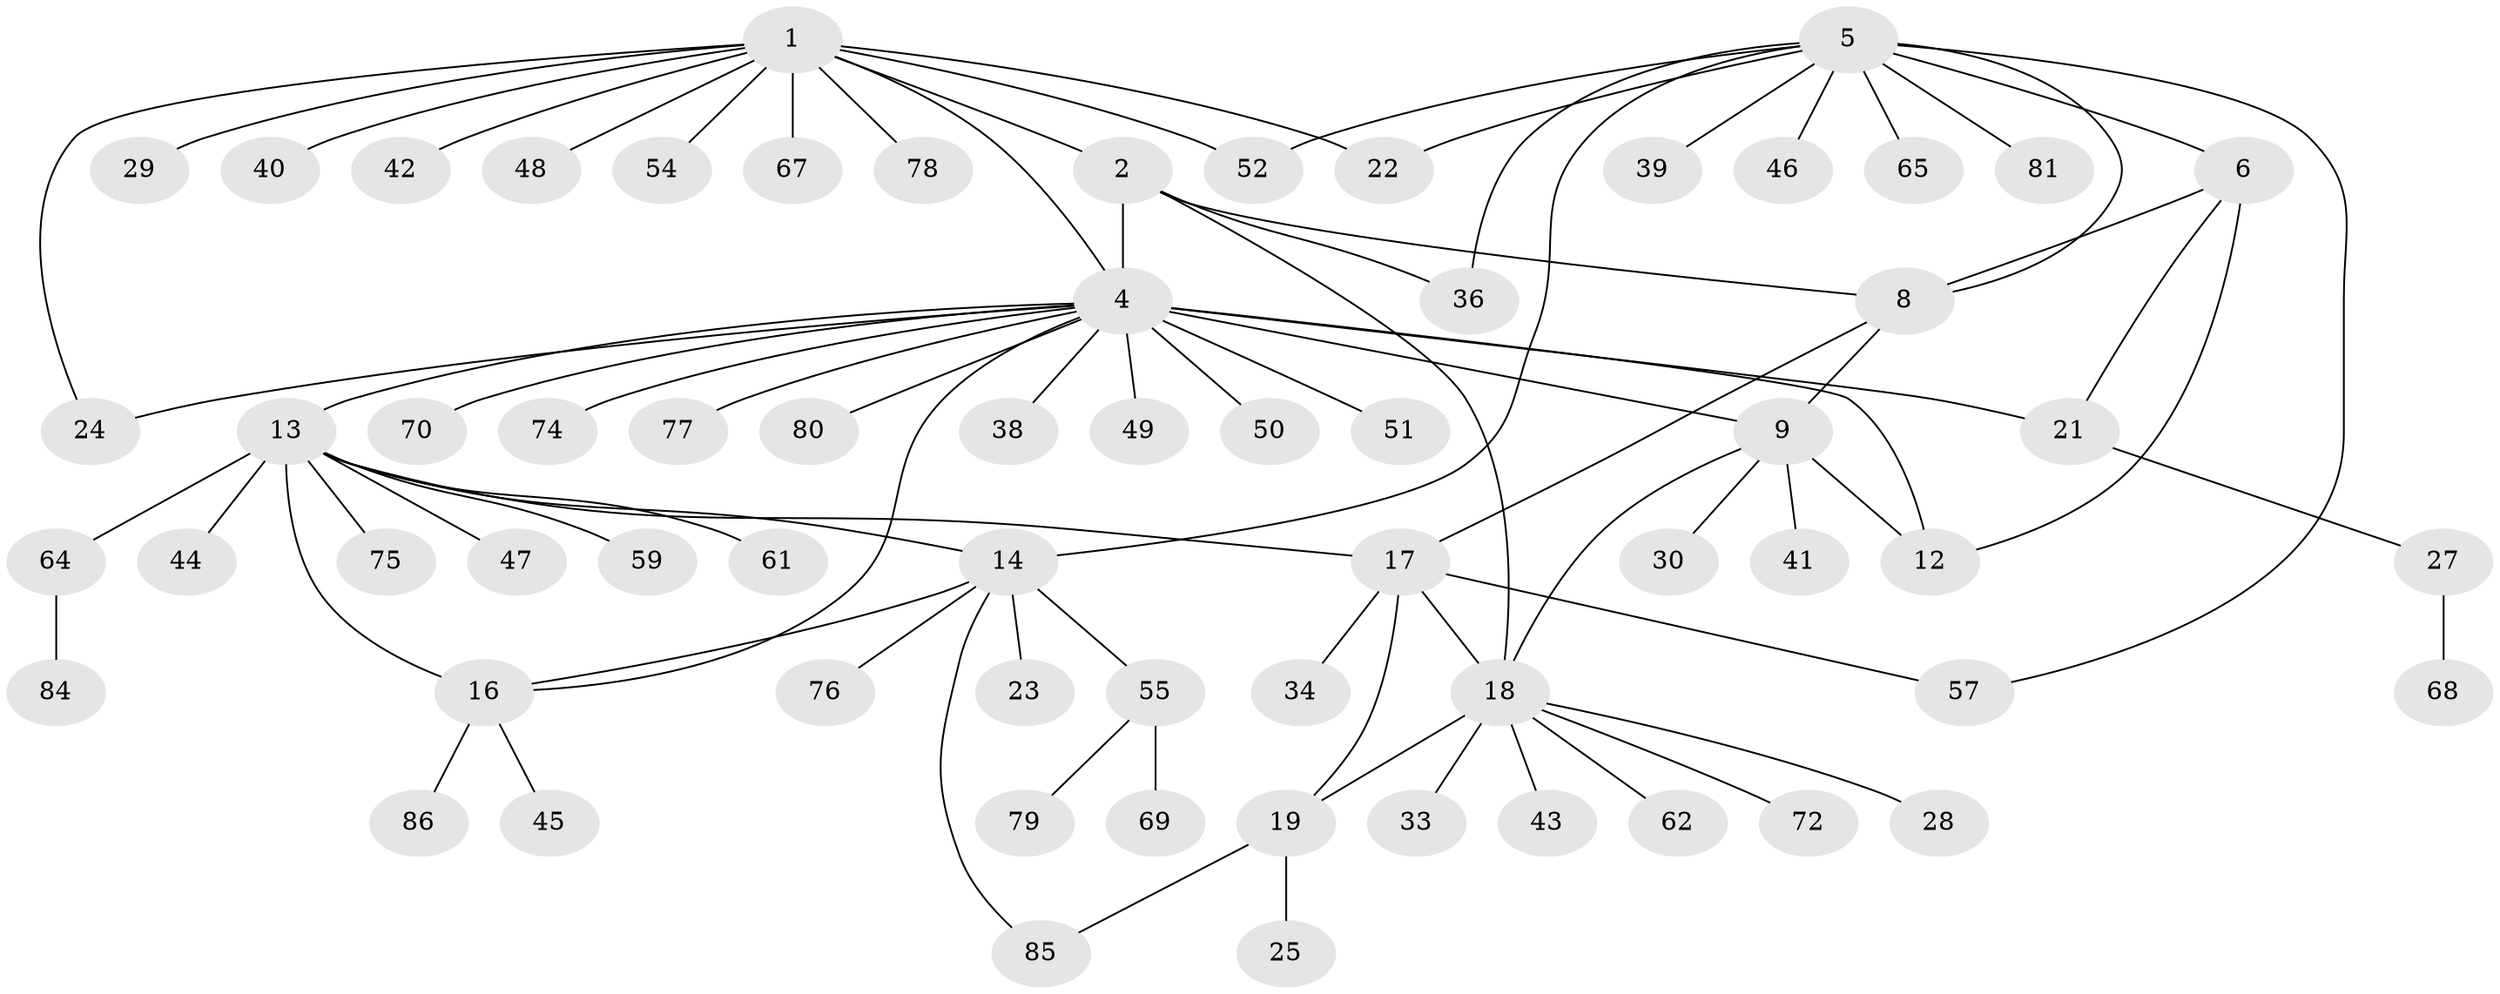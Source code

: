 // original degree distribution, {14: 0.023255813953488372, 3: 0.03488372093023256, 6: 0.046511627906976744, 7: 0.05813953488372093, 13: 0.011627906976744186, 5: 0.023255813953488372, 4: 0.03488372093023256, 9: 0.011627906976744186, 8: 0.011627906976744186, 2: 0.20930232558139536, 1: 0.5348837209302325}
// Generated by graph-tools (version 1.1) at 2025/11/02/27/25 16:11:30]
// undirected, 65 vertices, 83 edges
graph export_dot {
graph [start="1"]
  node [color=gray90,style=filled];
  1 [super="+60"];
  2 [super="+3"];
  4 [super="+10"];
  5 [super="+35"];
  6 [super="+7"];
  8 [super="+63"];
  9 [super="+11"];
  12;
  13 [super="+15"];
  14 [super="+26"];
  16 [super="+32"];
  17 [super="+37"];
  18 [super="+20"];
  19 [super="+56"];
  21 [super="+58"];
  22;
  23;
  24 [super="+53"];
  25;
  27 [super="+31"];
  28;
  29 [super="+83"];
  30 [super="+73"];
  33;
  34;
  36;
  38;
  39;
  40;
  41;
  42 [super="+66"];
  43;
  44;
  45;
  46;
  47 [super="+71"];
  48;
  49;
  50;
  51;
  52;
  54;
  55;
  57;
  59;
  61;
  62;
  64;
  65;
  67;
  68 [super="+82"];
  69;
  70;
  72;
  74;
  75;
  76;
  77;
  78;
  79;
  80;
  81;
  84;
  85;
  86;
  1 -- 2 [weight=2];
  1 -- 4;
  1 -- 22;
  1 -- 24;
  1 -- 29;
  1 -- 40;
  1 -- 42;
  1 -- 48;
  1 -- 52;
  1 -- 54;
  1 -- 67;
  1 -- 78;
  2 -- 4 [weight=2];
  2 -- 18;
  2 -- 36;
  2 -- 8;
  4 -- 13;
  4 -- 21 [weight=2];
  4 -- 51;
  4 -- 38;
  4 -- 70;
  4 -- 9 [weight=2];
  4 -- 74;
  4 -- 12;
  4 -- 77;
  4 -- 16;
  4 -- 49;
  4 -- 50;
  4 -- 80;
  4 -- 24;
  5 -- 6 [weight=2];
  5 -- 8;
  5 -- 14;
  5 -- 22;
  5 -- 36;
  5 -- 39;
  5 -- 46;
  5 -- 52;
  5 -- 57;
  5 -- 65;
  5 -- 81;
  6 -- 8 [weight=2];
  6 -- 21;
  6 -- 12;
  8 -- 17;
  8 -- 9;
  9 -- 12 [weight=2];
  9 -- 30;
  9 -- 41;
  9 -- 18;
  13 -- 14 [weight=2];
  13 -- 16 [weight=2];
  13 -- 44;
  13 -- 59;
  13 -- 61;
  13 -- 64;
  13 -- 17;
  13 -- 75;
  13 -- 47;
  14 -- 16;
  14 -- 23;
  14 -- 55;
  14 -- 76;
  14 -- 85;
  16 -- 45;
  16 -- 86;
  17 -- 18 [weight=2];
  17 -- 19;
  17 -- 34;
  17 -- 57;
  18 -- 19 [weight=2];
  18 -- 33;
  18 -- 62;
  18 -- 72;
  18 -- 43;
  18 -- 28;
  19 -- 25;
  19 -- 85;
  21 -- 27;
  27 -- 68;
  55 -- 69;
  55 -- 79;
  64 -- 84;
}
